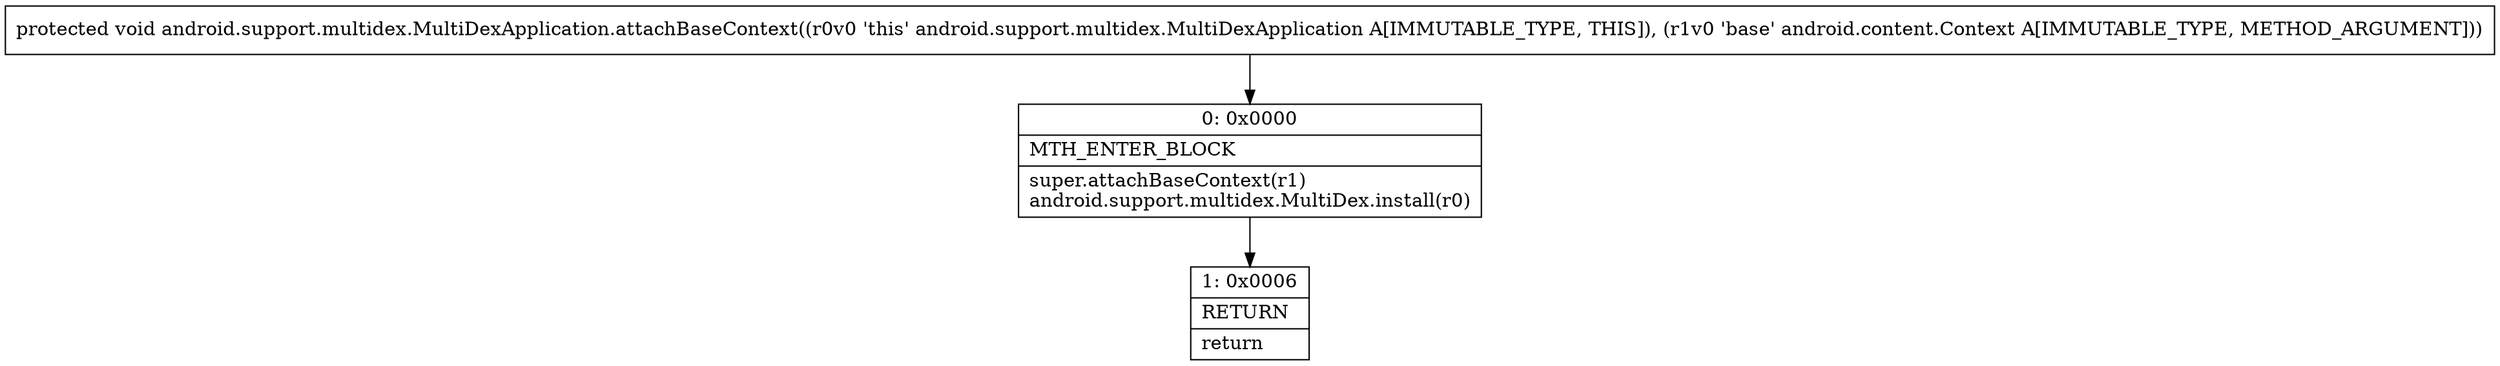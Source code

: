 digraph "CFG forandroid.support.multidex.MultiDexApplication.attachBaseContext(Landroid\/content\/Context;)V" {
Node_0 [shape=record,label="{0\:\ 0x0000|MTH_ENTER_BLOCK\l|super.attachBaseContext(r1)\landroid.support.multidex.MultiDex.install(r0)\l}"];
Node_1 [shape=record,label="{1\:\ 0x0006|RETURN\l|return\l}"];
MethodNode[shape=record,label="{protected void android.support.multidex.MultiDexApplication.attachBaseContext((r0v0 'this' android.support.multidex.MultiDexApplication A[IMMUTABLE_TYPE, THIS]), (r1v0 'base' android.content.Context A[IMMUTABLE_TYPE, METHOD_ARGUMENT])) }"];
MethodNode -> Node_0;
Node_0 -> Node_1;
}

